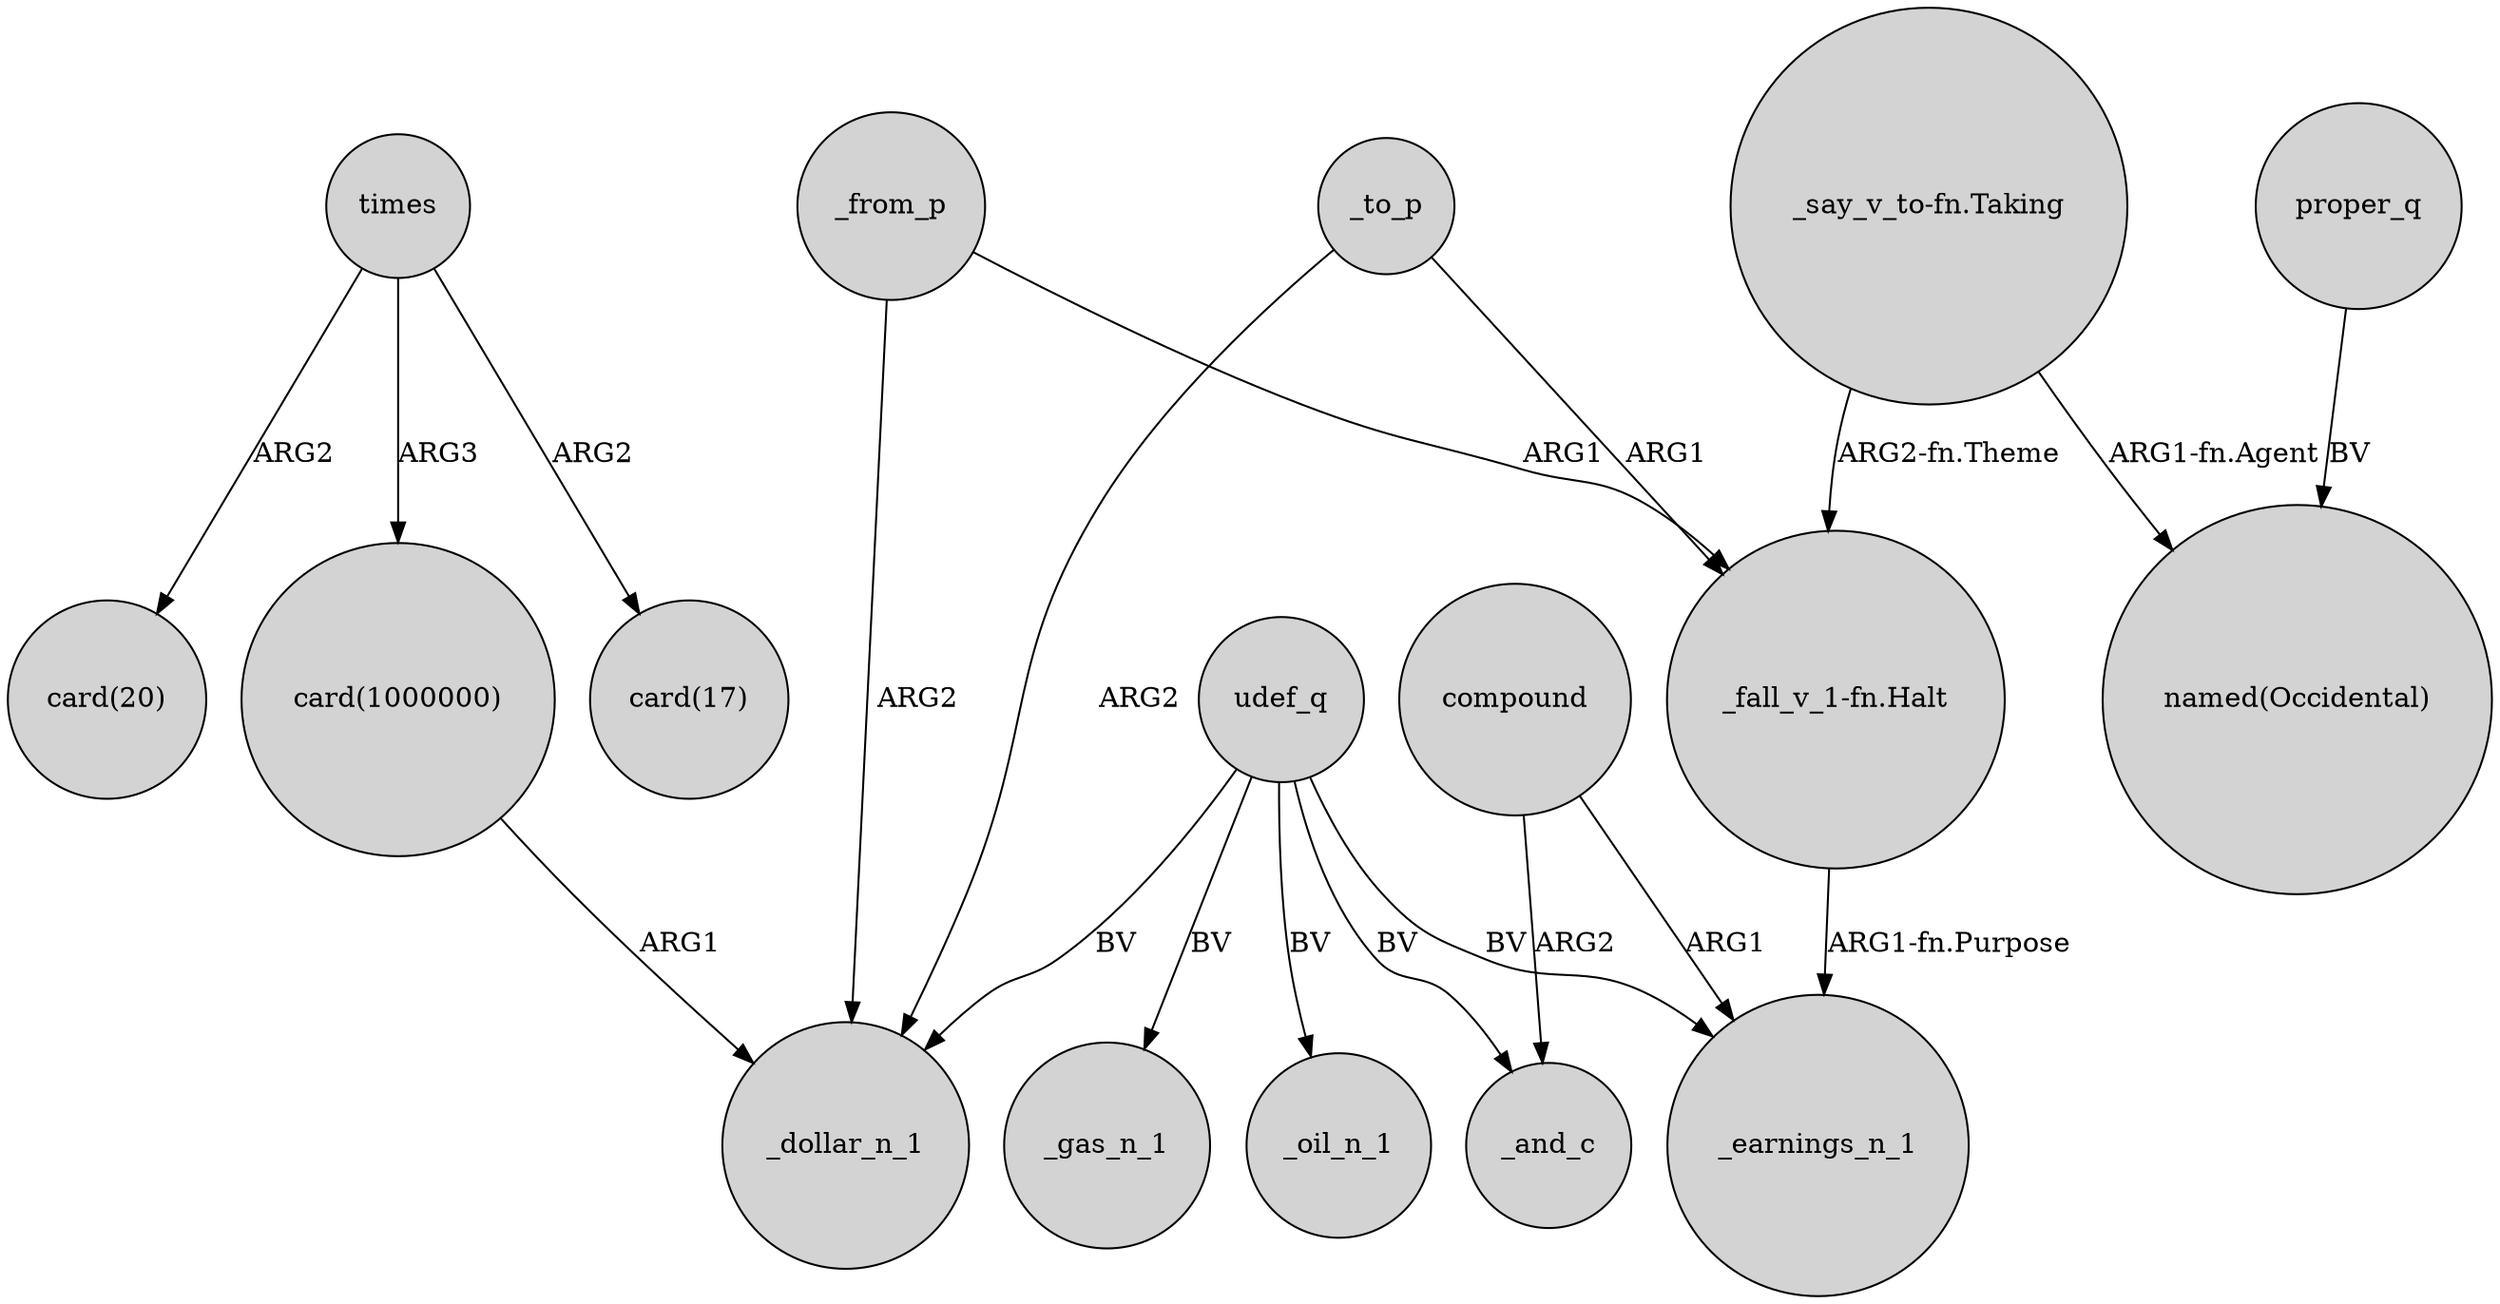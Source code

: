 digraph {
	node [shape=circle style=filled]
	"_fall_v_1-fn.Halt" -> _earnings_n_1 [label="ARG1-fn.Purpose"]
	"_say_v_to-fn.Taking" -> "_fall_v_1-fn.Halt" [label="ARG2-fn.Theme"]
	udef_q -> _oil_n_1 [label=BV]
	times -> "card(1000000)" [label=ARG3]
	_to_p -> "_fall_v_1-fn.Halt" [label=ARG1]
	proper_q -> "named(Occidental)" [label=BV]
	_to_p -> _dollar_n_1 [label=ARG2]
	udef_q -> _and_c [label=BV]
	compound -> _and_c [label=ARG2]
	times -> "card(17)" [label=ARG2]
	udef_q -> _earnings_n_1 [label=BV]
	udef_q -> _dollar_n_1 [label=BV]
	_from_p -> "_fall_v_1-fn.Halt" [label=ARG1]
	"card(1000000)" -> _dollar_n_1 [label=ARG1]
	times -> "card(20)" [label=ARG2]
	compound -> _earnings_n_1 [label=ARG1]
	"_say_v_to-fn.Taking" -> "named(Occidental)" [label="ARG1-fn.Agent"]
	udef_q -> _gas_n_1 [label=BV]
	_from_p -> _dollar_n_1 [label=ARG2]
}
